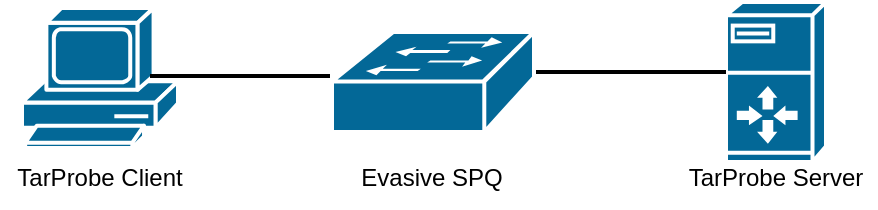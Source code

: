 <mxfile version="24.0.4" type="device">
  <diagram name="Page-1" id="m05WSQcq9RQ_x-or3BNO">
    <mxGraphModel dx="526" dy="381" grid="1" gridSize="10" guides="1" tooltips="1" connect="1" arrows="1" fold="1" page="1" pageScale="1" pageWidth="850" pageHeight="1100" math="0" shadow="0">
      <root>
        <mxCell id="0" />
        <mxCell id="1" parent="0" />
        <mxCell id="1bTqT5keEQRfaGWeGJyd-1" value="" style="shape=mxgraph.cisco.servers.server_with_router;sketch=0;html=1;pointerEvents=1;dashed=0;fillColor=#036897;strokeColor=#ffffff;strokeWidth=2;verticalLabelPosition=bottom;verticalAlign=top;align=center;outlineConnect=0;" vertex="1" parent="1">
          <mxGeometry x="537" y="295" width="50" height="80" as="geometry" />
        </mxCell>
        <mxCell id="1bTqT5keEQRfaGWeGJyd-2" value="" style="shape=mxgraph.cisco.computers_and_peripherals.pc;sketch=0;html=1;pointerEvents=1;dashed=0;fillColor=#036897;strokeColor=#ffffff;strokeWidth=2;verticalLabelPosition=bottom;verticalAlign=top;align=center;outlineConnect=0;" vertex="1" parent="1">
          <mxGeometry x="185" y="298" width="78" height="70" as="geometry" />
        </mxCell>
        <mxCell id="1bTqT5keEQRfaGWeGJyd-4" value="" style="endArrow=none;html=1;rounded=0;strokeWidth=2;" edge="1" parent="1">
          <mxGeometry width="50" height="50" relative="1" as="geometry">
            <mxPoint x="249" y="332" as="sourcePoint" />
            <mxPoint x="339" y="332" as="targetPoint" />
          </mxGeometry>
        </mxCell>
        <mxCell id="1bTqT5keEQRfaGWeGJyd-5" value="" style="endArrow=none;html=1;rounded=0;strokeWidth=2;entryX=0.06;entryY=0.438;entryDx=0;entryDy=0;entryPerimeter=0;" edge="1" parent="1">
          <mxGeometry width="50" height="50" relative="1" as="geometry">
            <mxPoint x="437" y="330" as="sourcePoint" />
            <mxPoint x="537" y="330.04" as="targetPoint" />
          </mxGeometry>
        </mxCell>
        <mxCell id="1bTqT5keEQRfaGWeGJyd-8" value="&lt;span style=&quot;caret-color: rgb(255, 255, 255); text-align: start;&quot;&gt;TarProbe Client&lt;/span&gt;" style="text;html=1;align=center;verticalAlign=middle;whiteSpace=wrap;rounded=0;" vertex="1" parent="1">
          <mxGeometry x="174" y="368" width="100" height="30" as="geometry" />
        </mxCell>
        <mxCell id="1bTqT5keEQRfaGWeGJyd-9" value="&lt;div style=&quot;text-align: start;&quot;&gt;&lt;span style=&quot;caret-color: rgb(255, 255, 255);&quot;&gt;Evasive SPQ&lt;/span&gt;&lt;/div&gt;" style="text;html=1;align=center;verticalAlign=middle;whiteSpace=wrap;rounded=0;" vertex="1" parent="1">
          <mxGeometry x="340" y="368" width="100" height="30" as="geometry" />
        </mxCell>
        <mxCell id="1bTqT5keEQRfaGWeGJyd-10" value="&lt;div style=&quot;text-align: start;&quot;&gt;&lt;span style=&quot;caret-color: rgb(255, 255, 255);&quot;&gt;TarProbe Server&lt;/span&gt;&lt;/div&gt;" style="text;html=1;align=center;verticalAlign=middle;whiteSpace=wrap;rounded=0;" vertex="1" parent="1">
          <mxGeometry x="512" y="368" width="100" height="30" as="geometry" />
        </mxCell>
        <mxCell id="1bTqT5keEQRfaGWeGJyd-12" value="" style="shape=mxgraph.cisco.switches.workgroup_switch;sketch=0;html=1;pointerEvents=1;dashed=0;fillColor=#036897;strokeColor=#ffffff;strokeWidth=2;verticalLabelPosition=bottom;verticalAlign=top;align=center;outlineConnect=0;" vertex="1" parent="1">
          <mxGeometry x="340" y="310" width="101" height="50" as="geometry" />
        </mxCell>
      </root>
    </mxGraphModel>
  </diagram>
</mxfile>
